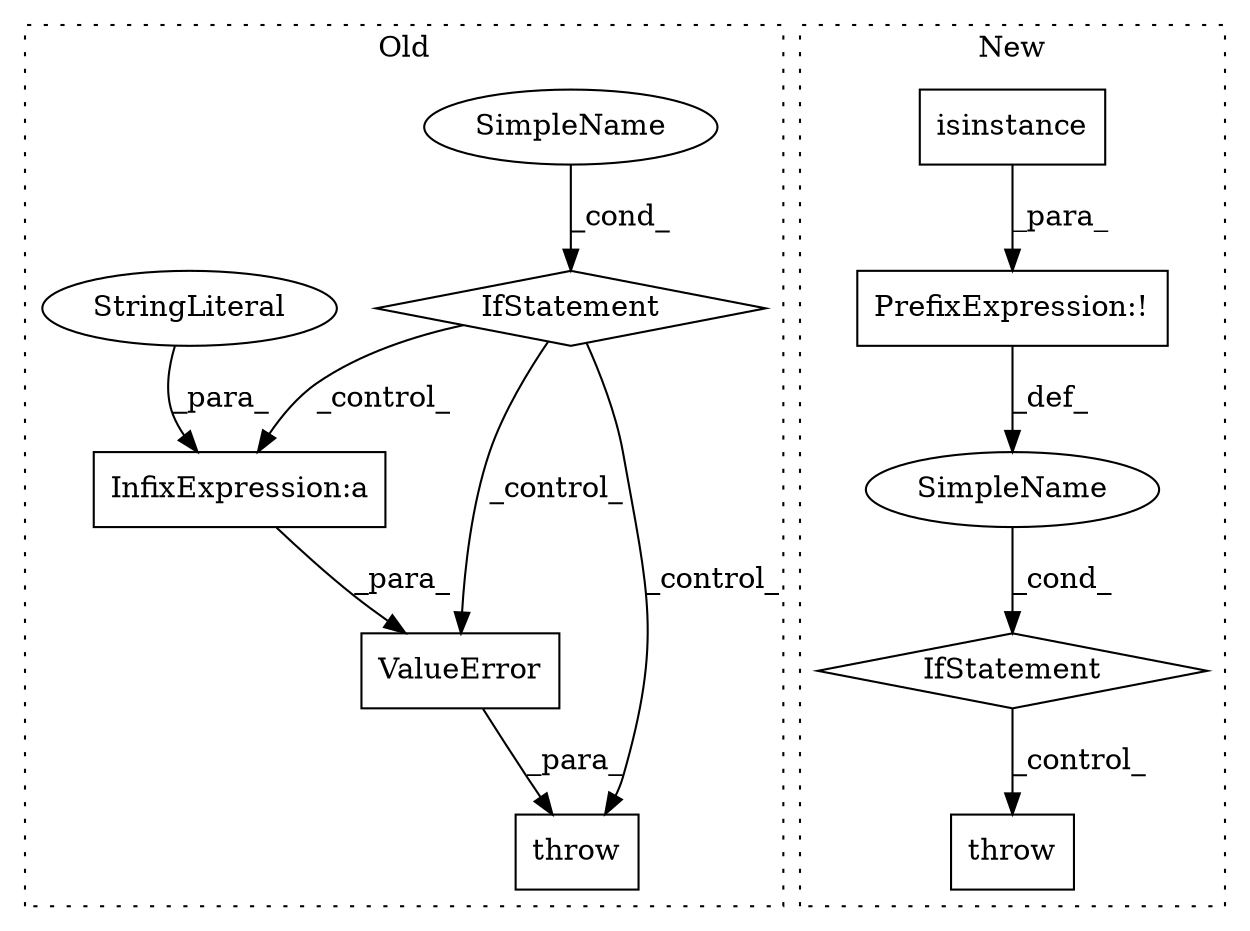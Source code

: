 digraph G {
subgraph cluster0 {
1 [label="throw" a="53" s="2450" l="6" shape="box"];
4 [label="IfStatement" a="25" s="2375,2440" l="4,2" shape="diamond"];
5 [label="SimpleName" a="42" s="" l="" shape="ellipse"];
7 [label="ValueError" a="32" s="2456,2569" l="11,1" shape="box"];
8 [label="InfixExpression:a" a="27" s="2554" l="3" shape="box"];
9 [label="StringLiteral" a="45" s="2467" l="87" shape="ellipse"];
label = "Old";
style="dotted";
}
subgraph cluster1 {
2 [label="isinstance" a="32" s="2310,2357" l="11,1" shape="box"];
3 [label="IfStatement" a="25" s="2304,2455" l="4,2" shape="diamond"];
6 [label="PrefixExpression:!" a="38" s="2308" l="1" shape="box"];
10 [label="SimpleName" a="42" s="" l="" shape="ellipse"];
11 [label="throw" a="53" s="2465" l="6" shape="box"];
label = "New";
style="dotted";
}
2 -> 6 [label="_para_"];
3 -> 11 [label="_control_"];
4 -> 7 [label="_control_"];
4 -> 1 [label="_control_"];
4 -> 8 [label="_control_"];
5 -> 4 [label="_cond_"];
6 -> 10 [label="_def_"];
7 -> 1 [label="_para_"];
8 -> 7 [label="_para_"];
9 -> 8 [label="_para_"];
10 -> 3 [label="_cond_"];
}
